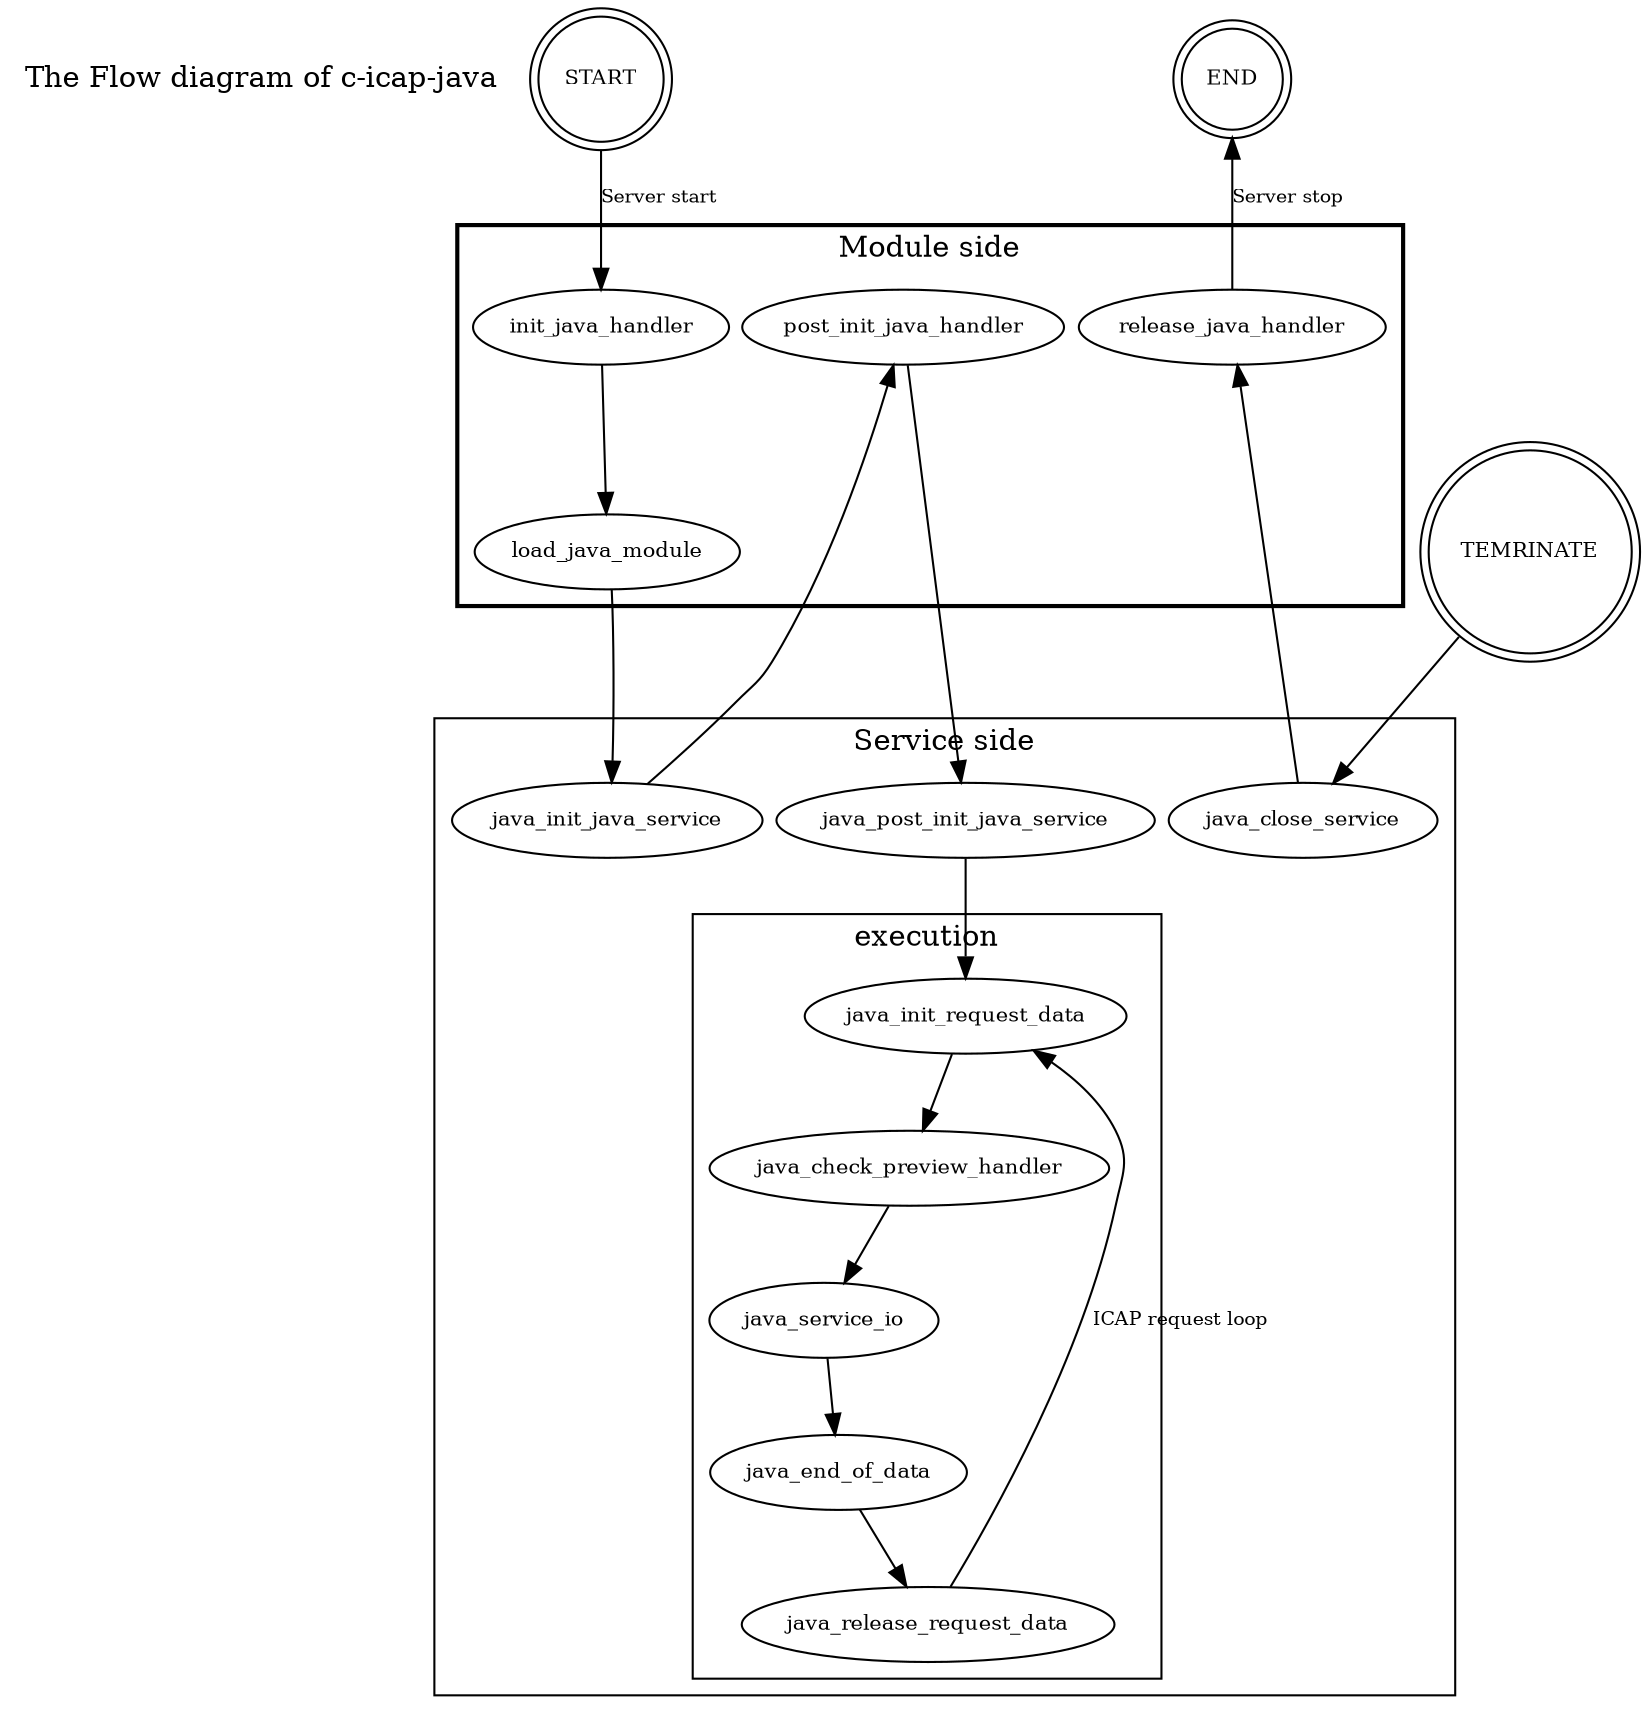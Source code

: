 #!/usr/bin/env dot -Tjpg -o flow.jpg

/*
Graphviz - DOT language writing!
*/
digraph Diagram {
    PROFILE [label = "The Flow diagram of c-icap-java", shape=none];
    nodesep=0.1;
    //デフォルトノード
    node [fontsize=10];
    //デフォルトエッジ
    edge [fontsize=9];


    START [shape=doublecircle]

    START -> init_handler [label="Server start"]

    //c-icap module
    subgraph clusterModuleFunctions {
        label = "Module side";
        style = bold;
        init_handler [label="init_java_handler"];
        load_module [label="load_java_module"];
        post_init_handler [label="post_init_java_handler"];
        release_handler [label="release_java_handler"];
    }
    //c-icap service
    subgraph clusterServiceFunctions {
        label = "Service side";
        init_service [label="java_init_java_service"];
        post_init_service [label="java_post_init_java_service"];

        subgraph clusterRunningFunctions {
            label = "execution";
            init_request_data [label="java_init_request_data"];
            check_preview_handler [label="java_check_preview_handler"];
            service_io [label="java_service_io"];
            end_of_data [label="java_end_of_data"];
            release_request_data [label="java_release_request_data"];
        }

        close_service [label="java_close_service"];
    }

    {edge[style=invis]; //inivisible allow fix layout.
        {init_handler load_module} -> {init_service post_init_service};
    }

    subgraph clusterInitFlow {
        init_handler -> load_module;
        load_module -> init_service [label=""];
        init_service -> post_init_handler [label=""];
        post_init_handler -> post_init_service [label=""];
    }

    post_init_service -> init_request_data [label=""]

    subgraph clusterRunFlow {
        init_request_data -> check_preview_handler [label=""];
        check_preview_handler -> service_io [label=""];
        service_io -> end_of_data [label=""];
        end_of_data -> release_request_data [label=""];

        release_request_data -> init_request_data [label="ICAP request loop"];//ループ
    }

    SIGTERM [shape=doublecircle, label="TEMRINATE"]

    subgraph HaltFlow {
        SIGTERM -> close_service [label=""];
        close_service -> release_handler [label=""];
    }

    END [shape=doublecircle];

    release_handler -> END [label="Server stop"];

    { rank=same; START END } //配置を一緒の階層にする

}
